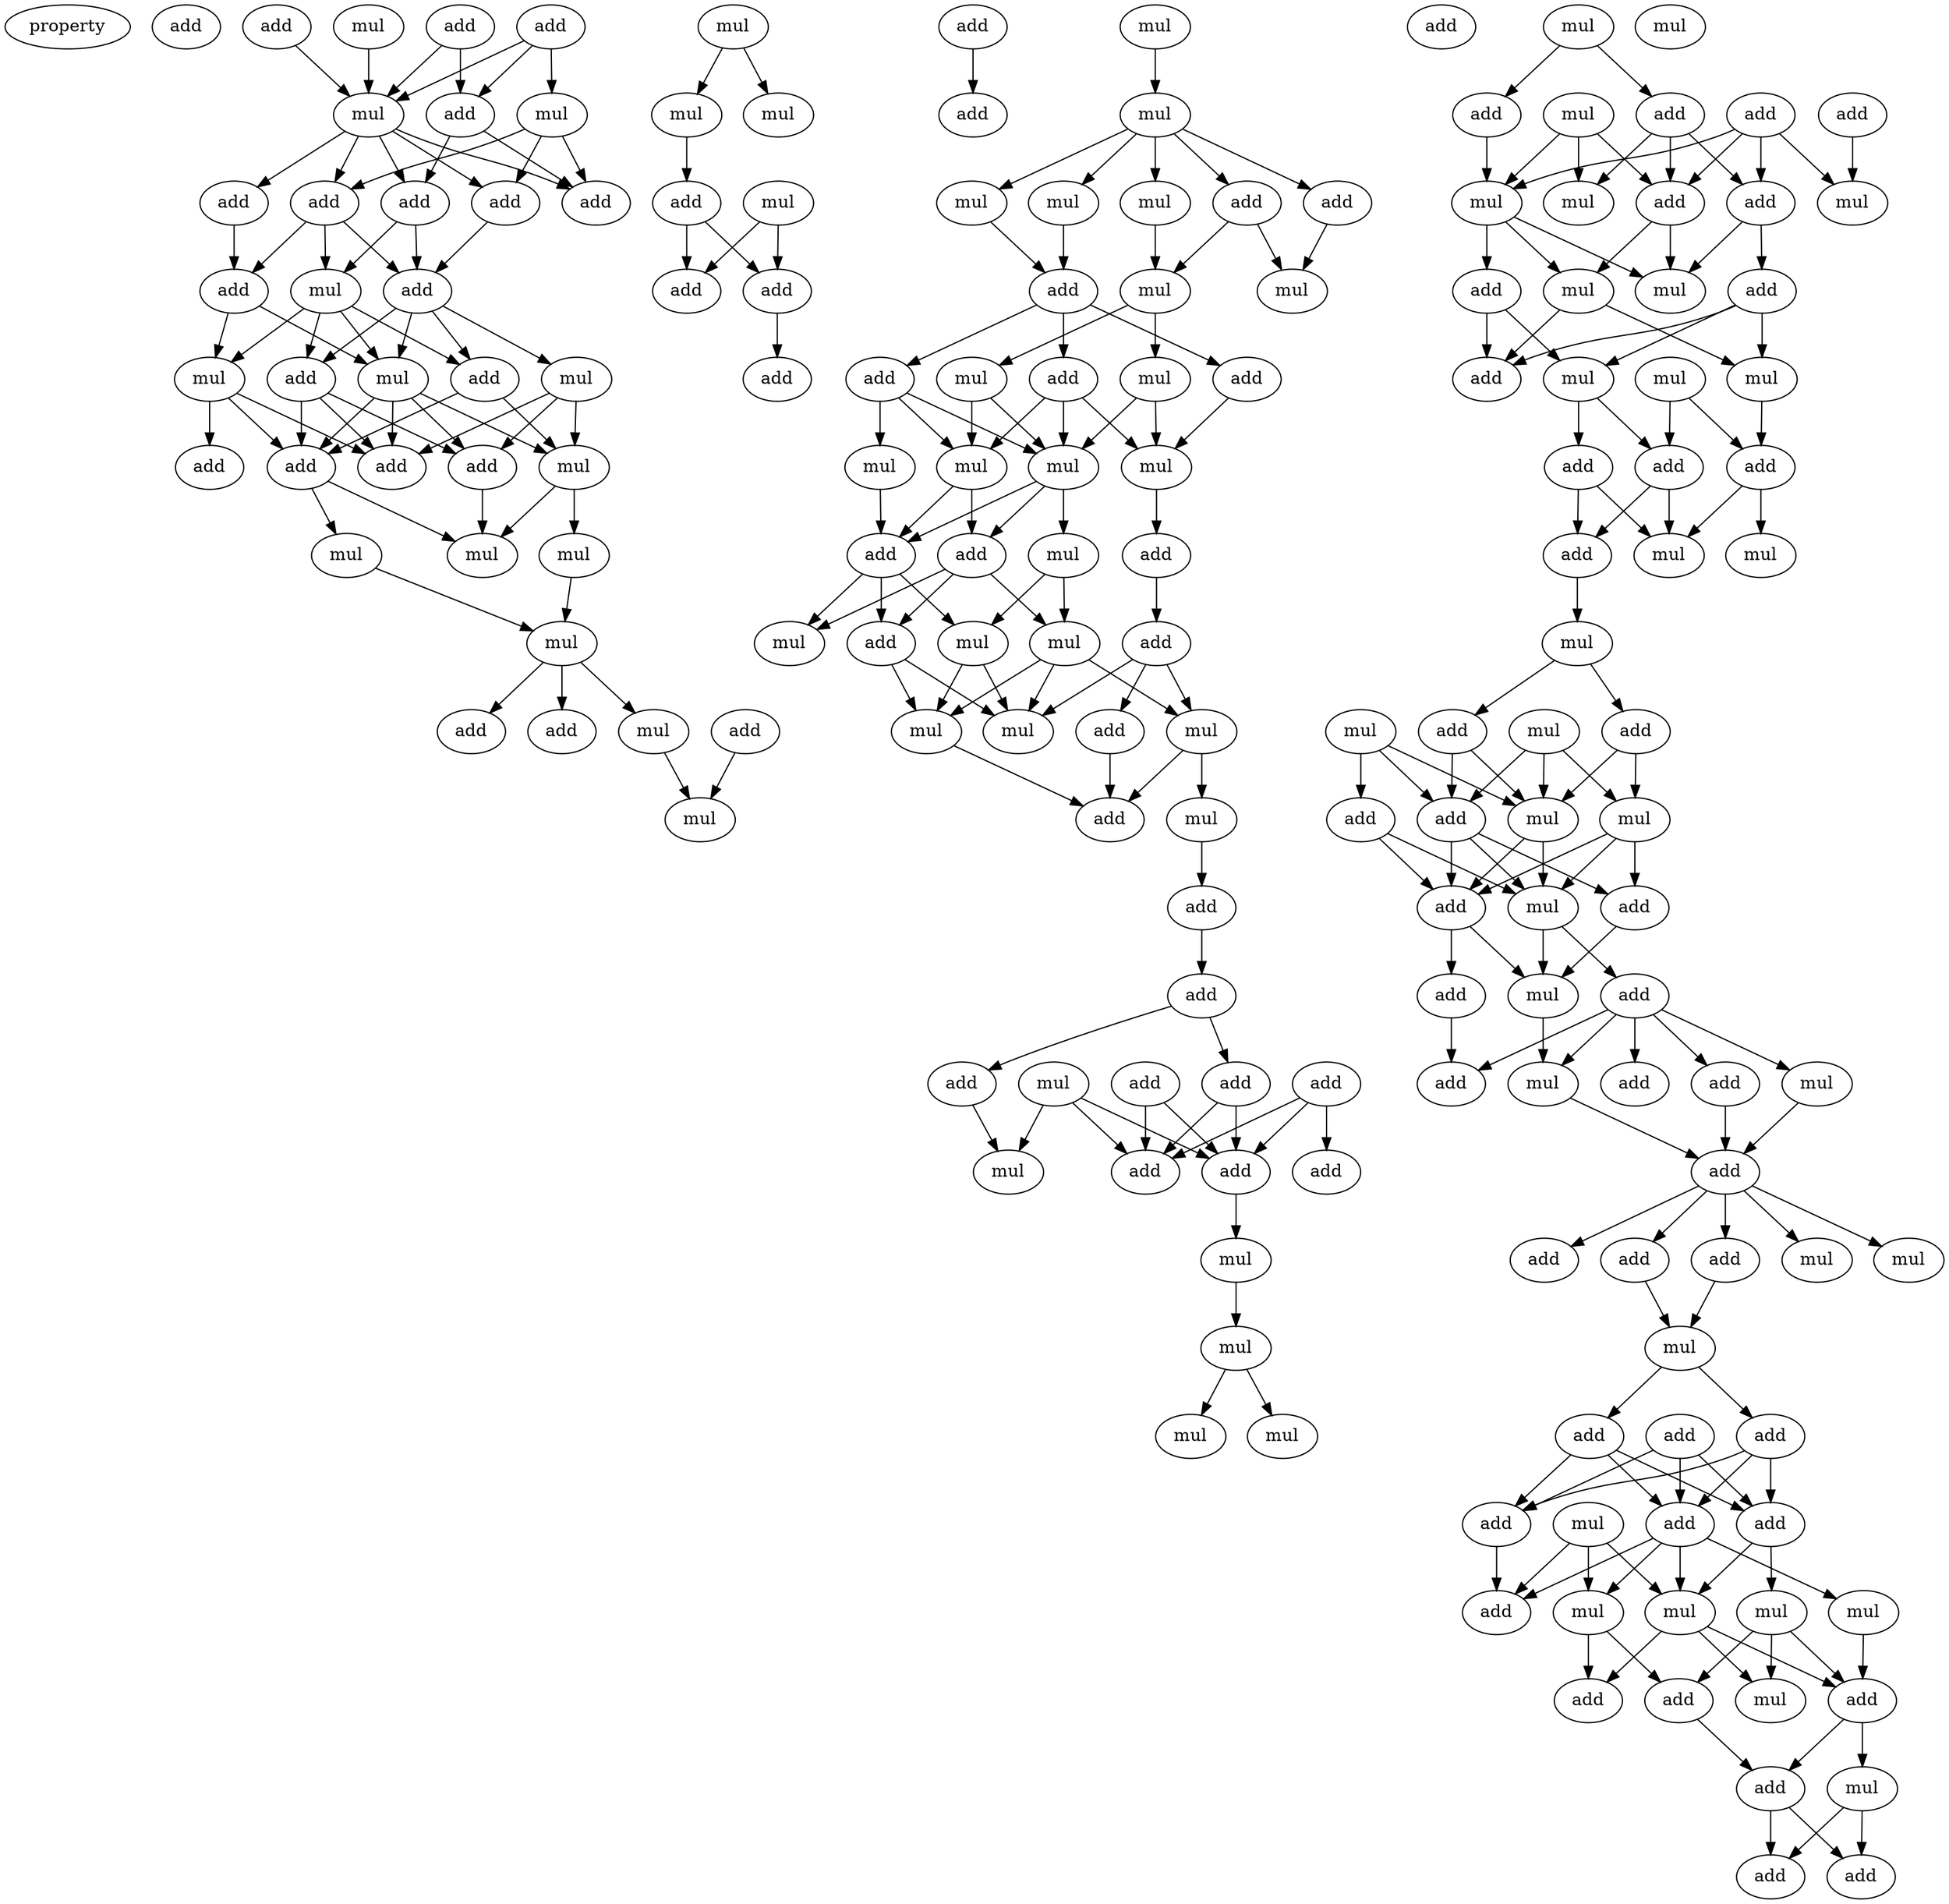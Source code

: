 digraph {
    node [fontcolor=black]
    property [mul=2,lf=1.7]
    0 [ label = add ];
    1 [ label = add ];
    2 [ label = add ];
    3 [ label = mul ];
    4 [ label = add ];
    5 [ label = mul ];
    6 [ label = mul ];
    7 [ label = add ];
    8 [ label = add ];
    9 [ label = add ];
    10 [ label = add ];
    11 [ label = add ];
    12 [ label = add ];
    13 [ label = mul ];
    14 [ label = add ];
    15 [ label = add ];
    16 [ label = mul ];
    17 [ label = add ];
    18 [ label = mul ];
    19 [ label = mul ];
    20 [ label = add ];
    21 [ label = add ];
    22 [ label = mul ];
    23 [ label = add ];
    24 [ label = add ];
    25 [ label = add ];
    26 [ label = mul ];
    27 [ label = mul ];
    28 [ label = mul ];
    29 [ label = mul ];
    30 [ label = add ];
    31 [ label = add ];
    32 [ label = add ];
    33 [ label = mul ];
    34 [ label = mul ];
    35 [ label = mul ];
    36 [ label = mul ];
    37 [ label = mul ];
    38 [ label = add ];
    39 [ label = mul ];
    40 [ label = add ];
    41 [ label = add ];
    42 [ label = add ];
    43 [ label = add ];
    44 [ label = mul ];
    45 [ label = add ];
    46 [ label = mul ];
    47 [ label = mul ];
    48 [ label = add ];
    49 [ label = mul ];
    50 [ label = add ];
    51 [ label = mul ];
    52 [ label = mul ];
    53 [ label = add ];
    54 [ label = mul ];
    55 [ label = add ];
    56 [ label = mul ];
    57 [ label = add ];
    58 [ label = mul ];
    59 [ label = add ];
    60 [ label = mul ];
    61 [ label = mul ];
    62 [ label = mul ];
    63 [ label = mul ];
    64 [ label = add ];
    65 [ label = mul ];
    66 [ label = add ];
    67 [ label = add ];
    68 [ label = mul ];
    69 [ label = add ];
    70 [ label = mul ];
    71 [ label = mul ];
    72 [ label = add ];
    73 [ label = add ];
    74 [ label = mul ];
    75 [ label = mul ];
    76 [ label = mul ];
    77 [ label = add ];
    78 [ label = mul ];
    79 [ label = add ];
    80 [ label = add ];
    81 [ label = mul ];
    82 [ label = add ];
    83 [ label = add ];
    84 [ label = add ];
    85 [ label = add ];
    86 [ label = add ];
    87 [ label = add ];
    88 [ label = add ];
    89 [ label = mul ];
    90 [ label = mul ];
    91 [ label = mul ];
    92 [ label = mul ];
    93 [ label = add ];
    94 [ label = mul ];
    95 [ label = mul ];
    96 [ label = add ];
    97 [ label = add ];
    98 [ label = add ];
    99 [ label = mul ];
    100 [ label = add ];
    101 [ label = add ];
    102 [ label = mul ];
    103 [ label = mul ];
    104 [ label = add ];
    105 [ label = mul ];
    106 [ label = add ];
    107 [ label = mul ];
    108 [ label = add ];
    109 [ label = mul ];
    110 [ label = add ];
    111 [ label = mul ];
    112 [ label = mul ];
    113 [ label = mul ];
    114 [ label = add ];
    115 [ label = add ];
    116 [ label = add ];
    117 [ label = mul ];
    118 [ label = add ];
    119 [ label = mul ];
    120 [ label = mul ];
    121 [ label = mul ];
    122 [ label = mul ];
    123 [ label = add ];
    124 [ label = add ];
    125 [ label = add ];
    126 [ label = mul ];
    127 [ label = add ];
    128 [ label = mul ];
    129 [ label = add ];
    130 [ label = add ];
    131 [ label = mul ];
    132 [ label = add ];
    133 [ label = mul ];
    134 [ label = add ];
    135 [ label = mul ];
    136 [ label = add ];
    137 [ label = mul ];
    138 [ label = add ];
    139 [ label = add ];
    140 [ label = add ];
    141 [ label = add ];
    142 [ label = add ];
    143 [ label = mul ];
    144 [ label = mul ];
    145 [ label = add ];
    146 [ label = mul ];
    147 [ label = add ];
    148 [ label = add ];
    149 [ label = add ];
    150 [ label = add ];
    151 [ label = add ];
    152 [ label = add ];
    153 [ label = mul ];
    154 [ label = mul ];
    155 [ label = mul ];
    156 [ label = mul ];
    157 [ label = add ];
    158 [ label = mul ];
    159 [ label = add ];
    160 [ label = add ];
    161 [ label = add ];
    162 [ label = mul ];
    163 [ label = mul ];
    164 [ label = add ];
    165 [ label = add ];
    166 [ label = add ];
    167 [ label = mul ];
    1 -> 5 [ name = 0 ];
    1 -> 6 [ name = 1 ];
    1 -> 7 [ name = 2 ];
    2 -> 5 [ name = 3 ];
    3 -> 5 [ name = 4 ];
    4 -> 5 [ name = 5 ];
    4 -> 7 [ name = 6 ];
    5 -> 8 [ name = 7 ];
    5 -> 9 [ name = 8 ];
    5 -> 10 [ name = 9 ];
    5 -> 11 [ name = 10 ];
    5 -> 12 [ name = 11 ];
    6 -> 8 [ name = 12 ];
    6 -> 11 [ name = 13 ];
    6 -> 12 [ name = 14 ];
    7 -> 9 [ name = 15 ];
    7 -> 11 [ name = 16 ];
    8 -> 13 [ name = 17 ];
    8 -> 14 [ name = 18 ];
    8 -> 15 [ name = 19 ];
    9 -> 13 [ name = 20 ];
    9 -> 14 [ name = 21 ];
    10 -> 15 [ name = 22 ];
    12 -> 14 [ name = 23 ];
    13 -> 17 [ name = 24 ];
    13 -> 18 [ name = 25 ];
    13 -> 19 [ name = 26 ];
    13 -> 20 [ name = 27 ];
    14 -> 16 [ name = 28 ];
    14 -> 17 [ name = 29 ];
    14 -> 18 [ name = 30 ];
    14 -> 20 [ name = 31 ];
    15 -> 18 [ name = 32 ];
    15 -> 19 [ name = 33 ];
    16 -> 21 [ name = 34 ];
    16 -> 22 [ name = 35 ];
    16 -> 24 [ name = 36 ];
    17 -> 22 [ name = 37 ];
    17 -> 23 [ name = 38 ];
    18 -> 21 [ name = 39 ];
    18 -> 22 [ name = 40 ];
    18 -> 23 [ name = 41 ];
    18 -> 24 [ name = 42 ];
    19 -> 23 [ name = 43 ];
    19 -> 24 [ name = 44 ];
    19 -> 25 [ name = 45 ];
    20 -> 21 [ name = 46 ];
    20 -> 23 [ name = 47 ];
    20 -> 24 [ name = 48 ];
    21 -> 28 [ name = 49 ];
    22 -> 27 [ name = 50 ];
    22 -> 28 [ name = 51 ];
    23 -> 26 [ name = 52 ];
    23 -> 28 [ name = 53 ];
    26 -> 29 [ name = 54 ];
    27 -> 29 [ name = 55 ];
    29 -> 31 [ name = 56 ];
    29 -> 32 [ name = 57 ];
    29 -> 33 [ name = 58 ];
    30 -> 34 [ name = 59 ];
    33 -> 34 [ name = 60 ];
    35 -> 36 [ name = 61 ];
    35 -> 37 [ name = 62 ];
    36 -> 38 [ name = 63 ];
    38 -> 40 [ name = 64 ];
    38 -> 41 [ name = 65 ];
    39 -> 40 [ name = 66 ];
    39 -> 41 [ name = 67 ];
    41 -> 43 [ name = 68 ];
    42 -> 45 [ name = 69 ];
    44 -> 46 [ name = 70 ];
    46 -> 47 [ name = 71 ];
    46 -> 48 [ name = 72 ];
    46 -> 49 [ name = 73 ];
    46 -> 50 [ name = 74 ];
    46 -> 51 [ name = 75 ];
    47 -> 53 [ name = 76 ];
    48 -> 52 [ name = 77 ];
    48 -> 54 [ name = 78 ];
    49 -> 53 [ name = 79 ];
    50 -> 54 [ name = 80 ];
    51 -> 52 [ name = 81 ];
    52 -> 56 [ name = 82 ];
    52 -> 58 [ name = 83 ];
    53 -> 55 [ name = 84 ];
    53 -> 57 [ name = 85 ];
    53 -> 59 [ name = 86 ];
    55 -> 61 [ name = 87 ];
    55 -> 62 [ name = 88 ];
    55 -> 63 [ name = 89 ];
    56 -> 62 [ name = 90 ];
    56 -> 63 [ name = 91 ];
    57 -> 60 [ name = 92 ];
    57 -> 61 [ name = 93 ];
    57 -> 63 [ name = 94 ];
    58 -> 61 [ name = 95 ];
    58 -> 63 [ name = 96 ];
    59 -> 62 [ name = 97 ];
    60 -> 64 [ name = 98 ];
    61 -> 64 [ name = 99 ];
    61 -> 66 [ name = 100 ];
    62 -> 67 [ name = 101 ];
    63 -> 64 [ name = 102 ];
    63 -> 65 [ name = 103 ];
    63 -> 66 [ name = 104 ];
    64 -> 68 [ name = 105 ];
    64 -> 69 [ name = 106 ];
    64 -> 70 [ name = 107 ];
    65 -> 70 [ name = 108 ];
    65 -> 71 [ name = 109 ];
    66 -> 68 [ name = 110 ];
    66 -> 69 [ name = 111 ];
    66 -> 71 [ name = 112 ];
    67 -> 72 [ name = 113 ];
    69 -> 74 [ name = 114 ];
    69 -> 75 [ name = 115 ];
    70 -> 74 [ name = 116 ];
    70 -> 75 [ name = 117 ];
    71 -> 74 [ name = 118 ];
    71 -> 75 [ name = 119 ];
    71 -> 76 [ name = 120 ];
    72 -> 73 [ name = 121 ];
    72 -> 74 [ name = 122 ];
    72 -> 76 [ name = 123 ];
    73 -> 77 [ name = 124 ];
    75 -> 77 [ name = 125 ];
    76 -> 77 [ name = 126 ];
    76 -> 78 [ name = 127 ];
    78 -> 79 [ name = 128 ];
    79 -> 80 [ name = 129 ];
    80 -> 82 [ name = 130 ];
    80 -> 84 [ name = 131 ];
    81 -> 86 [ name = 132 ];
    81 -> 87 [ name = 133 ];
    81 -> 89 [ name = 134 ];
    82 -> 89 [ name = 135 ];
    83 -> 86 [ name = 136 ];
    83 -> 87 [ name = 137 ];
    84 -> 86 [ name = 138 ];
    84 -> 87 [ name = 139 ];
    85 -> 86 [ name = 140 ];
    85 -> 87 [ name = 141 ];
    85 -> 88 [ name = 142 ];
    87 -> 90 [ name = 143 ];
    90 -> 91 [ name = 144 ];
    91 -> 92 [ name = 145 ];
    91 -> 94 [ name = 146 ];
    95 -> 98 [ name = 147 ];
    95 -> 100 [ name = 148 ];
    96 -> 103 [ name = 149 ];
    97 -> 101 [ name = 150 ];
    97 -> 103 [ name = 151 ];
    97 -> 104 [ name = 152 ];
    97 -> 105 [ name = 153 ];
    98 -> 101 [ name = 154 ];
    98 -> 102 [ name = 155 ];
    98 -> 104 [ name = 156 ];
    99 -> 101 [ name = 157 ];
    99 -> 102 [ name = 158 ];
    99 -> 105 [ name = 159 ];
    100 -> 105 [ name = 160 ];
    101 -> 107 [ name = 161 ];
    101 -> 109 [ name = 162 ];
    104 -> 108 [ name = 163 ];
    104 -> 109 [ name = 164 ];
    105 -> 106 [ name = 165 ];
    105 -> 107 [ name = 166 ];
    105 -> 109 [ name = 167 ];
    106 -> 110 [ name = 168 ];
    106 -> 112 [ name = 169 ];
    107 -> 110 [ name = 170 ];
    107 -> 111 [ name = 171 ];
    108 -> 110 [ name = 172 ];
    108 -> 111 [ name = 173 ];
    108 -> 112 [ name = 174 ];
    111 -> 116 [ name = 175 ];
    112 -> 114 [ name = 176 ];
    112 -> 115 [ name = 177 ];
    113 -> 114 [ name = 178 ];
    113 -> 116 [ name = 179 ];
    114 -> 117 [ name = 180 ];
    114 -> 118 [ name = 181 ];
    115 -> 117 [ name = 182 ];
    115 -> 118 [ name = 183 ];
    116 -> 117 [ name = 184 ];
    116 -> 119 [ name = 185 ];
    118 -> 120 [ name = 186 ];
    120 -> 123 [ name = 187 ];
    120 -> 124 [ name = 188 ];
    121 -> 125 [ name = 189 ];
    121 -> 126 [ name = 190 ];
    121 -> 127 [ name = 191 ];
    122 -> 126 [ name = 192 ];
    122 -> 127 [ name = 193 ];
    122 -> 128 [ name = 194 ];
    123 -> 126 [ name = 195 ];
    123 -> 128 [ name = 196 ];
    124 -> 126 [ name = 197 ];
    124 -> 127 [ name = 198 ];
    125 -> 130 [ name = 199 ];
    125 -> 131 [ name = 200 ];
    126 -> 130 [ name = 201 ];
    126 -> 131 [ name = 202 ];
    127 -> 129 [ name = 203 ];
    127 -> 130 [ name = 204 ];
    127 -> 131 [ name = 205 ];
    128 -> 129 [ name = 206 ];
    128 -> 130 [ name = 207 ];
    128 -> 131 [ name = 208 ];
    129 -> 133 [ name = 209 ];
    130 -> 133 [ name = 210 ];
    130 -> 134 [ name = 211 ];
    131 -> 132 [ name = 212 ];
    131 -> 133 [ name = 213 ];
    132 -> 135 [ name = 214 ];
    132 -> 136 [ name = 215 ];
    132 -> 137 [ name = 216 ];
    132 -> 138 [ name = 217 ];
    132 -> 139 [ name = 218 ];
    133 -> 135 [ name = 219 ];
    134 -> 139 [ name = 220 ];
    135 -> 140 [ name = 221 ];
    137 -> 140 [ name = 222 ];
    138 -> 140 [ name = 223 ];
    140 -> 141 [ name = 224 ];
    140 -> 142 [ name = 225 ];
    140 -> 143 [ name = 226 ];
    140 -> 144 [ name = 227 ];
    140 -> 145 [ name = 228 ];
    142 -> 146 [ name = 229 ];
    145 -> 146 [ name = 230 ];
    146 -> 147 [ name = 231 ];
    146 -> 149 [ name = 232 ];
    147 -> 150 [ name = 233 ];
    147 -> 151 [ name = 234 ];
    147 -> 152 [ name = 235 ];
    148 -> 150 [ name = 236 ];
    148 -> 151 [ name = 237 ];
    148 -> 152 [ name = 238 ];
    149 -> 150 [ name = 239 ];
    149 -> 151 [ name = 240 ];
    149 -> 152 [ name = 241 ];
    150 -> 154 [ name = 242 ];
    150 -> 156 [ name = 243 ];
    150 -> 157 [ name = 244 ];
    150 -> 158 [ name = 245 ];
    151 -> 157 [ name = 246 ];
    152 -> 154 [ name = 247 ];
    152 -> 155 [ name = 248 ];
    153 -> 154 [ name = 249 ];
    153 -> 157 [ name = 250 ];
    153 -> 158 [ name = 251 ];
    154 -> 159 [ name = 252 ];
    154 -> 160 [ name = 253 ];
    154 -> 162 [ name = 254 ];
    155 -> 159 [ name = 255 ];
    155 -> 161 [ name = 256 ];
    155 -> 162 [ name = 257 ];
    156 -> 159 [ name = 258 ];
    158 -> 160 [ name = 259 ];
    158 -> 161 [ name = 260 ];
    159 -> 163 [ name = 261 ];
    159 -> 164 [ name = 262 ];
    161 -> 164 [ name = 263 ];
    163 -> 165 [ name = 264 ];
    163 -> 166 [ name = 265 ];
    164 -> 165 [ name = 266 ];
    164 -> 166 [ name = 267 ];
}
